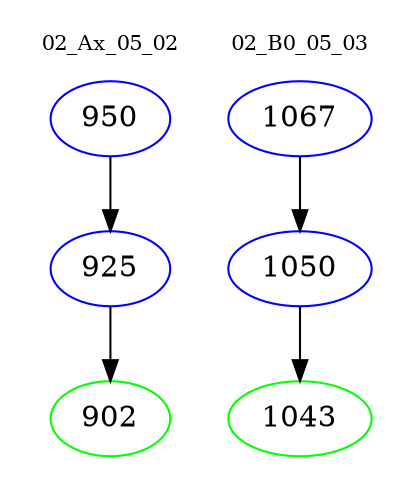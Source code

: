 digraph{
subgraph cluster_0 {
color = white
label = "02_Ax_05_02";
fontsize=10;
T0_950 [label="950", color="blue"]
T0_950 -> T0_925 [color="black"]
T0_925 [label="925", color="blue"]
T0_925 -> T0_902 [color="black"]
T0_902 [label="902", color="green"]
}
subgraph cluster_1 {
color = white
label = "02_B0_05_03";
fontsize=10;
T1_1067 [label="1067", color="blue"]
T1_1067 -> T1_1050 [color="black"]
T1_1050 [label="1050", color="blue"]
T1_1050 -> T1_1043 [color="black"]
T1_1043 [label="1043", color="green"]
}
}
